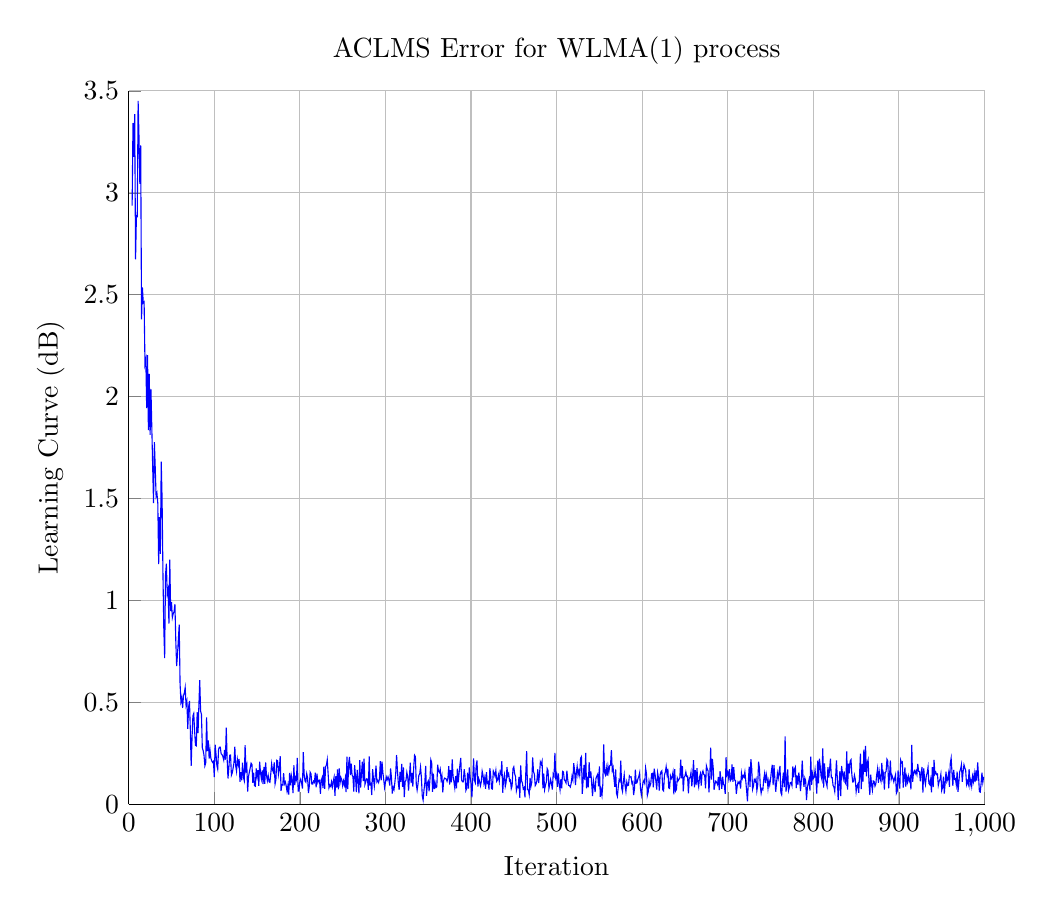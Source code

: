 % This file was created by matlab2tikz v0.4.7 (commit 44134c85eb3358c0baa3170d61c6d0937d5641a2) running on MATLAB 8.3.
% Copyright (c) 2008--2014, Nico Schlömer <nico.schloemer@gmail.com>
% All rights reserved.
% Minimal pgfplots version: 1.3
% 
% The latest updates can be retrieved from
%   http://www.mathworks.com/matlabcentral/fileexchange/22022-matlab2tikz
% where you can also make suggestions and rate matlab2tikz.
% 
\begin{tikzpicture}

\begin{axis}[%
width=4.279in,
height=3.566in,
unbounded coords=jump,
scale only axis,
xmin=0,
xmax=1000,
xlabel={Iteration},
xmajorgrids,
ymin=0,
ymax=3.5,
ylabel={Learning Curve (dB)},
ymajorgrids,
title={ACLMS Error for WLMA(1) process},
axis x line*=bottom,
axis y line*=left
]
\addplot [color=blue,solid,forget plot]
  table[row sep=crcr]{1	inf\\
2	inf\\
3	inf\\
4	2.937\\
5	3.342\\
6	3.177\\
7	3.386\\
8	2.673\\
9	2.887\\
10	2.884\\
11	3.451\\
12	3.278\\
13	3.044\\
14	3.233\\
15	2.379\\
16	2.536\\
17	2.46\\
18	2.465\\
19	2.16\\
20	2.182\\
21	1.944\\
22	2.203\\
23	1.835\\
24	2.112\\
25	1.812\\
26	2.035\\
27	1.847\\
28	1.657\\
29	1.477\\
30	1.776\\
31	1.651\\
32	1.511\\
33	1.525\\
34	1.476\\
35	1.178\\
36	1.409\\
37	1.228\\
38	1.681\\
39	1.498\\
40	1.134\\
41	0.863\\
42	0.717\\
43	1.124\\
44	1.18\\
45	1.033\\
46	1.053\\
47	0.886\\
48	1.2\\
49	0.947\\
50	0.991\\
51	0.916\\
52	0.935\\
53	0.944\\
54	0.981\\
55	0.804\\
56	0.677\\
57	0.735\\
58	0.807\\
59	0.881\\
60	0.593\\
61	0.502\\
62	0.523\\
63	0.472\\
64	0.532\\
65	0.546\\
66	0.572\\
67	0.485\\
68	0.504\\
69	0.369\\
70	0.476\\
71	0.507\\
72	0.364\\
73	0.188\\
74	0.325\\
75	0.433\\
76	0.445\\
77	0.359\\
78	0.289\\
79	0.286\\
80	0.452\\
81	0.348\\
82	0.484\\
83	0.609\\
84	0.457\\
85	0.44\\
86	0.276\\
87	0.263\\
88	0.239\\
89	0.188\\
90	0.203\\
91	0.426\\
92	0.26\\
93	0.313\\
94	0.224\\
95	0.266\\
96	0.225\\
97	0.212\\
98	0.205\\
99	0.21\\
100	0.133\\
101	0.292\\
102	0.246\\
103	0.19\\
104	0.172\\
105	0.269\\
106	0.28\\
107	0.28\\
108	0.247\\
109	0.243\\
110	0.234\\
111	0.217\\
112	0.266\\
113	0.218\\
114	0.375\\
115	0.223\\
116	0.126\\
117	0.177\\
118	0.24\\
119	0.241\\
120	0.142\\
121	0.153\\
122	0.177\\
123	0.203\\
124	0.282\\
125	0.188\\
126	0.161\\
127	0.22\\
128	0.194\\
129	0.222\\
130	0.11\\
131	0.157\\
132	0.117\\
133	0.203\\
134	0.133\\
135	0.115\\
136	0.289\\
137	0.168\\
138	0.19\\
139	0.061\\
140	0.136\\
141	0.157\\
142	0.178\\
143	0.201\\
144	0.195\\
145	0.105\\
146	0.154\\
147	0.091\\
148	0.088\\
149	0.175\\
150	0.137\\
151	0.167\\
152	0.09\\
153	0.208\\
154	0.155\\
155	0.125\\
156	0.165\\
157	0.098\\
158	0.183\\
159	0.099\\
160	0.205\\
161	0.14\\
162	0.115\\
163	0.14\\
164	0.11\\
165	0.107\\
166	0.149\\
167	0.198\\
168	0.168\\
169	0.157\\
170	0.205\\
171	0.099\\
172	0.12\\
173	0.215\\
174	0.213\\
175	0.146\\
176	0.172\\
177	0.235\\
178	0.065\\
179	0.096\\
180	0.094\\
181	0.152\\
182	0.099\\
183	0.109\\
184	0.09\\
185	0.063\\
186	0.091\\
187	0.047\\
188	0.153\\
189	0.092\\
190	0.141\\
191	0.115\\
192	0.054\\
193	0.191\\
194	0.093\\
195	0.131\\
196	0.119\\
197	0.227\\
198	0.064\\
199	0.064\\
200	0.112\\
201	0.123\\
202	0.105\\
203	0.076\\
204	0.255\\
205	0.146\\
206	0.114\\
207	0.108\\
208	0.149\\
209	0.13\\
210	0.054\\
211	0.087\\
212	0.157\\
213	0.149\\
214	0.098\\
215	0.098\\
216	0.113\\
217	0.107\\
218	0.154\\
219	0.082\\
220	0.149\\
221	0.106\\
222	0.116\\
223	0.118\\
224	0.05\\
225	0.117\\
226	0.13\\
227	0.079\\
228	0.184\\
229	0.075\\
230	0.183\\
231	0.191\\
232	0.218\\
233	0.15\\
234	0.08\\
235	0.093\\
236	0.087\\
237	0.11\\
238	0.085\\
239	0.111\\
240	0.132\\
241	0.041\\
242	0.137\\
243	0.081\\
244	0.171\\
245	0.073\\
246	0.175\\
247	0.106\\
248	0.13\\
249	0.118\\
250	0.09\\
251	0.114\\
252	0.094\\
253	0.124\\
254	0.059\\
255	0.233\\
256	0.074\\
257	0.199\\
258	0.232\\
259	0.143\\
260	0.198\\
261	0.143\\
262	0.135\\
263	0.061\\
264	0.191\\
265	0.135\\
266	0.059\\
267	0.168\\
268	0.117\\
269	0.053\\
270	0.216\\
271	0.081\\
272	0.152\\
273	0.209\\
274	0.113\\
275	0.223\\
276	0.096\\
277	0.11\\
278	0.124\\
279	0.123\\
280	0.07\\
281	0.234\\
282	0.095\\
283	0.1\\
284	0.045\\
285	0.172\\
286	0.125\\
287	0.088\\
288	0.134\\
289	0.189\\
290	0.109\\
291	0.116\\
292	0.106\\
293	0.124\\
294	0.211\\
295	0.117\\
296	0.208\\
297	0.155\\
298	0.119\\
299	0.081\\
300	0.107\\
301	0.133\\
302	0.119\\
303	0.134\\
304	0.12\\
305	0.091\\
306	0.175\\
307	0.13\\
308	0.052\\
309	0.083\\
310	0.072\\
311	0.107\\
312	0.15\\
313	0.241\\
314	0.164\\
315	0.106\\
316	0.07\\
317	0.158\\
318	0.109\\
319	0.197\\
320	0.085\\
321	0.18\\
322	0.035\\
323	0.11\\
324	0.118\\
325	0.156\\
326	0.134\\
327	0.066\\
328	0.134\\
329	0.203\\
330	0.103\\
331	0.153\\
332	0.086\\
333	0.178\\
334	0.24\\
335	0.233\\
336	0.099\\
337	0.069\\
338	0.098\\
339	0.141\\
340	0.148\\
341	0.182\\
342	0.131\\
343	0.041\\
344	0.02\\
345	0.068\\
346	0.105\\
347	0.188\\
348	0.041\\
349	0.104\\
350	0.114\\
351	0.063\\
352	0.122\\
353	0.218\\
354	0.205\\
355	0.06\\
356	0.149\\
357	0.074\\
358	0.104\\
359	0.081\\
360	0.085\\
361	0.194\\
362	0.162\\
363	0.155\\
364	0.171\\
365	0.121\\
366	0.14\\
367	0.058\\
368	0.116\\
369	0.128\\
370	0.126\\
371	0.123\\
372	0.112\\
373	0.129\\
374	0.186\\
375	0.096\\
376	0.167\\
377	0.107\\
378	0.219\\
379	0.136\\
380	0.11\\
381	0.08\\
382	0.137\\
383	0.077\\
384	0.174\\
385	0.107\\
386	0.151\\
387	0.192\\
388	0.227\\
389	0.118\\
390	0.109\\
391	0.109\\
392	0.171\\
393	0.139\\
394	0.067\\
395	0.077\\
396	0.154\\
397	0.076\\
398	0.18\\
399	0.13\\
400	0.103\\
401	0.033\\
402	0.121\\
403	0.225\\
404	0.117\\
405	0.105\\
406	0.189\\
407	0.214\\
408	0.086\\
409	0.125\\
410	0.112\\
411	0.09\\
412	0.11\\
413	0.162\\
414	0.142\\
415	0.104\\
416	0.129\\
417	0.075\\
418	0.157\\
419	0.103\\
420	0.109\\
421	0.071\\
422	0.176\\
423	0.139\\
424	0.076\\
425	0.074\\
426	0.163\\
427	0.153\\
428	0.138\\
429	0.165\\
430	0.112\\
431	0.119\\
432	0.143\\
433	0.113\\
434	0.159\\
435	0.149\\
436	0.211\\
437	0.056\\
438	0.121\\
439	0.144\\
440	0.087\\
441	0.106\\
442	0.182\\
443	0.138\\
444	0.149\\
445	0.113\\
446	0.118\\
447	0.076\\
448	0.09\\
449	0.174\\
450	0.183\\
451	0.149\\
452	0.135\\
453	0.066\\
454	0.086\\
455	0.082\\
456	0.134\\
457	0.031\\
458	0.19\\
459	0.115\\
460	0.104\\
461	0.075\\
462	0.081\\
463	0.033\\
464	0.155\\
465	0.26\\
466	0.072\\
467	0.069\\
468	0.046\\
469	0.129\\
470	0.087\\
471	0.107\\
472	0.229\\
473	0.159\\
474	0.147\\
475	0.091\\
476	0.099\\
477	0.117\\
478	0.171\\
479	0.103\\
480	0.145\\
481	0.207\\
482	0.196\\
483	0.211\\
484	0.077\\
485	0.149\\
486	0.072\\
487	0.094\\
488	0.109\\
489	0.174\\
490	0.164\\
491	0.076\\
492	0.096\\
493	0.121\\
494	0.101\\
495	0.071\\
496	0.148\\
497	0.139\\
498	0.252\\
499	0.13\\
500	0.146\\
501	0.085\\
502	0.151\\
503	0.101\\
504	0.07\\
505	0.123\\
506	0.078\\
507	0.161\\
508	0.158\\
509	0.119\\
510	0.114\\
511	0.104\\
512	0.164\\
513	0.12\\
514	0.092\\
515	0.091\\
516	0.084\\
517	0.102\\
518	0.137\\
519	0.119\\
520	0.201\\
521	0.164\\
522	0.094\\
523	0.152\\
524	0.186\\
525	0.142\\
526	0.164\\
527	0.141\\
528	0.225\\
529	0.233\\
530	0.05\\
531	0.12\\
532	0.193\\
533	0.118\\
534	0.251\\
535	0.077\\
536	0.135\\
537	0.082\\
538	0.206\\
539	0.129\\
540	0.161\\
541	0.097\\
542	0.039\\
543	0.117\\
544	0.091\\
545	0.059\\
546	0.127\\
547	0.138\\
548	0.147\\
549	0.087\\
550	0.185\\
551	0.036\\
552	0.07\\
553	0.043\\
554	0.099\\
555	0.293\\
556	0.157\\
557	0.144\\
558	0.179\\
559	0.139\\
560	0.186\\
561	0.156\\
562	0.188\\
563	0.192\\
564	0.265\\
565	0.165\\
566	0.18\\
567	0.126\\
568	0.085\\
569	0.171\\
570	0.053\\
571	0.038\\
572	0.083\\
573	0.119\\
574	0.112\\
575	0.214\\
576	0.079\\
577	0.062\\
578	0.111\\
579	0.144\\
580	0.091\\
581	0.062\\
582	0.109\\
583	0.091\\
584	0.093\\
585	0.139\\
586	0.133\\
587	0.134\\
588	0.102\\
589	0.109\\
590	0.045\\
591	0.077\\
592	0.169\\
593	0.103\\
594	0.105\\
595	0.124\\
596	0.135\\
597	0.154\\
598	0.076\\
599	0.045\\
600	0.08\\
601	0.106\\
602	0.116\\
603	0.102\\
604	0.177\\
605	0.149\\
606	0.042\\
607	0.059\\
608	0.113\\
609	0.088\\
610	0.1\\
611	0.149\\
612	0.151\\
613	0.082\\
614	0.174\\
615	0.147\\
616	0.112\\
617	0.071\\
618	0.154\\
619	0.13\\
620	0.066\\
621	0.144\\
622	0.159\\
623	0.164\\
624	0.07\\
625	0.065\\
626	0.143\\
627	0.157\\
628	0.184\\
629	0.147\\
630	0.174\\
631	0.08\\
632	0.077\\
633	0.139\\
634	0.125\\
635	0.135\\
636	0.157\\
637	0.048\\
638	0.172\\
639	0.064\\
640	0.072\\
641	0.128\\
642	0.115\\
643	0.122\\
644	0.13\\
645	0.218\\
646	0.127\\
647	0.186\\
648	0.063\\
649	0.131\\
650	0.138\\
651	0.158\\
652	0.135\\
653	0.137\\
654	0.053\\
655	0.129\\
656	0.129\\
657	0.155\\
658	0.087\\
659	0.141\\
660	0.216\\
661	0.082\\
662	0.167\\
663	0.094\\
664	0.176\\
665	0.108\\
666	0.085\\
667	0.132\\
668	0.149\\
669	0.091\\
670	0.152\\
671	0.163\\
672	0.145\\
673	0.143\\
674	0.077\\
675	0.188\\
676	0.173\\
677	0.163\\
678	0.058\\
679	0.138\\
680	0.277\\
681	0.12\\
682	0.222\\
683	0.176\\
684	0.07\\
685	0.097\\
686	0.113\\
687	0.107\\
688	0.097\\
689	0.134\\
690	0.069\\
691	0.162\\
692	0.12\\
693	0.075\\
694	0.135\\
695	0.097\\
696	0.092\\
697	0.05\\
698	0.23\\
699	0.144\\
700	0.156\\
701	0.127\\
702	0.171\\
703	0.115\\
704	0.122\\
705	0.195\\
706	0.109\\
707	0.181\\
708	0.119\\
709	0.115\\
710	0.05\\
711	0.089\\
712	0.109\\
713	0.102\\
714	0.11\\
715	0.076\\
716	0.152\\
717	0.126\\
718	0.14\\
719	0.132\\
720	0.158\\
721	0.115\\
722	0.067\\
723	0.014\\
724	0.109\\
725	0.184\\
726	0.085\\
727	0.221\\
728	0.174\\
729	0.073\\
730	0.089\\
731	0.121\\
732	0.112\\
733	0.124\\
734	0.066\\
735	0.095\\
736	0.208\\
737	0.175\\
738	0.088\\
739	0.054\\
740	0.076\\
741	0.071\\
742	0.121\\
743	0.149\\
744	0.103\\
745	0.147\\
746	0.124\\
747	0.078\\
748	0.116\\
749	0.094\\
750	0.122\\
751	0.164\\
752	0.193\\
753	0.094\\
754	0.191\\
755	0.127\\
756	0.061\\
757	0.104\\
758	0.152\\
759	0.128\\
760	0.161\\
761	0.187\\
762	0.057\\
763	0.046\\
764	0.113\\
765	0.155\\
766	0.083\\
767	0.332\\
768	0.062\\
769	0.091\\
770	0.171\\
771	0.067\\
772	0.083\\
773	0.105\\
774	0.107\\
775	0.091\\
776	0.185\\
777	0.132\\
778	0.172\\
779	0.182\\
780	0.079\\
781	0.141\\
782	0.096\\
783	0.155\\
784	0.115\\
785	0.064\\
786	0.122\\
787	0.214\\
788	0.132\\
789	0.085\\
790	0.128\\
791	0.115\\
792	0.02\\
793	0.08\\
794	0.103\\
795	0.121\\
796	0.066\\
797	0.233\\
798	0.095\\
799	0.149\\
800	0.126\\
801	0.132\\
802	0.169\\
803	0.124\\
804	0.052\\
805	0.214\\
806	0.102\\
807	0.223\\
808	0.189\\
809	0.138\\
810	0.121\\
811	0.274\\
812	0.081\\
813	0.2\\
814	0.124\\
815	0.105\\
816	0.087\\
817	0.181\\
818	0.13\\
819	0.174\\
820	0.223\\
821	0.13\\
822	0.131\\
823	0.092\\
824	0.084\\
825	0.062\\
826	0.131\\
827	0.215\\
828	0.128\\
829	0.02\\
830	0.098\\
831	0.162\\
832	0.039\\
833	0.187\\
834	0.15\\
835	0.126\\
836	0.161\\
837	0.107\\
838	0.099\\
839	0.259\\
840	0.071\\
841	0.199\\
842	0.151\\
843	0.211\\
844	0.218\\
845	0.144\\
846	0.109\\
847	0.11\\
848	0.142\\
849	0.122\\
850	0.061\\
851	0.09\\
852	0.099\\
853	0.055\\
854	0.145\\
855	0.248\\
856	0.074\\
857	0.198\\
858	0.11\\
859	0.268\\
860	0.158\\
861	0.286\\
862	0.136\\
863	0.203\\
864	0.218\\
865	0.105\\
866	0.045\\
867	0.145\\
868	0.096\\
869	0.068\\
870	0.114\\
871	0.112\\
872	0.088\\
873	0.099\\
874	0.144\\
875	0.173\\
876	0.105\\
877	0.16\\
878	0.127\\
879	0.112\\
880	0.202\\
881	0.128\\
882	0.149\\
883	0.071\\
884	0.156\\
885	0.16\\
886	0.22\\
887	0.211\\
888	0.078\\
889	0.141\\
890	0.214\\
891	0.123\\
892	0.14\\
893	0.127\\
894	0.109\\
895	0.127\\
896	0.144\\
897	0.053\\
898	0.063\\
899	0.165\\
900	0.113\\
901	0.076\\
902	0.216\\
903	0.203\\
904	0.207\\
905	0.081\\
906	0.132\\
907	0.18\\
908	0.086\\
909	0.134\\
910	0.109\\
911	0.138\\
912	0.114\\
913	0.129\\
914	0.072\\
915	0.291\\
916	0.109\\
917	0.154\\
918	0.164\\
919	0.15\\
920	0.164\\
921	0.146\\
922	0.197\\
923	0.161\\
924	0.16\\
925	0.112\\
926	0.153\\
927	0.182\\
928	0.057\\
929	0.175\\
930	0.121\\
931	0.097\\
932	0.139\\
933	0.153\\
934	0.181\\
935	0.102\\
936	0.096\\
937	0.12\\
938	0.058\\
939	0.182\\
940	0.083\\
941	0.217\\
942	0.148\\
943	0.157\\
944	0.145\\
945	0.148\\
946	0.092\\
947	0.112\\
948	0.122\\
949	0.147\\
950	0.067\\
951	0.083\\
952	0.135\\
953	0.052\\
954	0.103\\
955	0.159\\
956	0.111\\
957	0.124\\
958	0.151\\
959	0.085\\
960	0.2\\
961	0.226\\
962	0.154\\
963	0.09\\
964	0.168\\
965	0.122\\
966	0.125\\
967	0.095\\
968	0.16\\
969	0.06\\
970	0.107\\
971	0.159\\
972	0.171\\
973	0.193\\
974	0.11\\
975	0.16\\
976	0.193\\
977	0.178\\
978	0.165\\
979	0.097\\
980	0.113\\
981	0.097\\
982	0.172\\
983	0.093\\
984	0.117\\
985	0.088\\
986	0.136\\
987	0.111\\
988	0.15\\
989	0.108\\
990	0.166\\
991	0.115\\
992	0.205\\
993	0.139\\
994	0.062\\
995	0.059\\
996	0.102\\
997	0.155\\
998	0.107\\
999	0.134\\
1000	inf\\
};
\end{axis}
\end{tikzpicture}%
